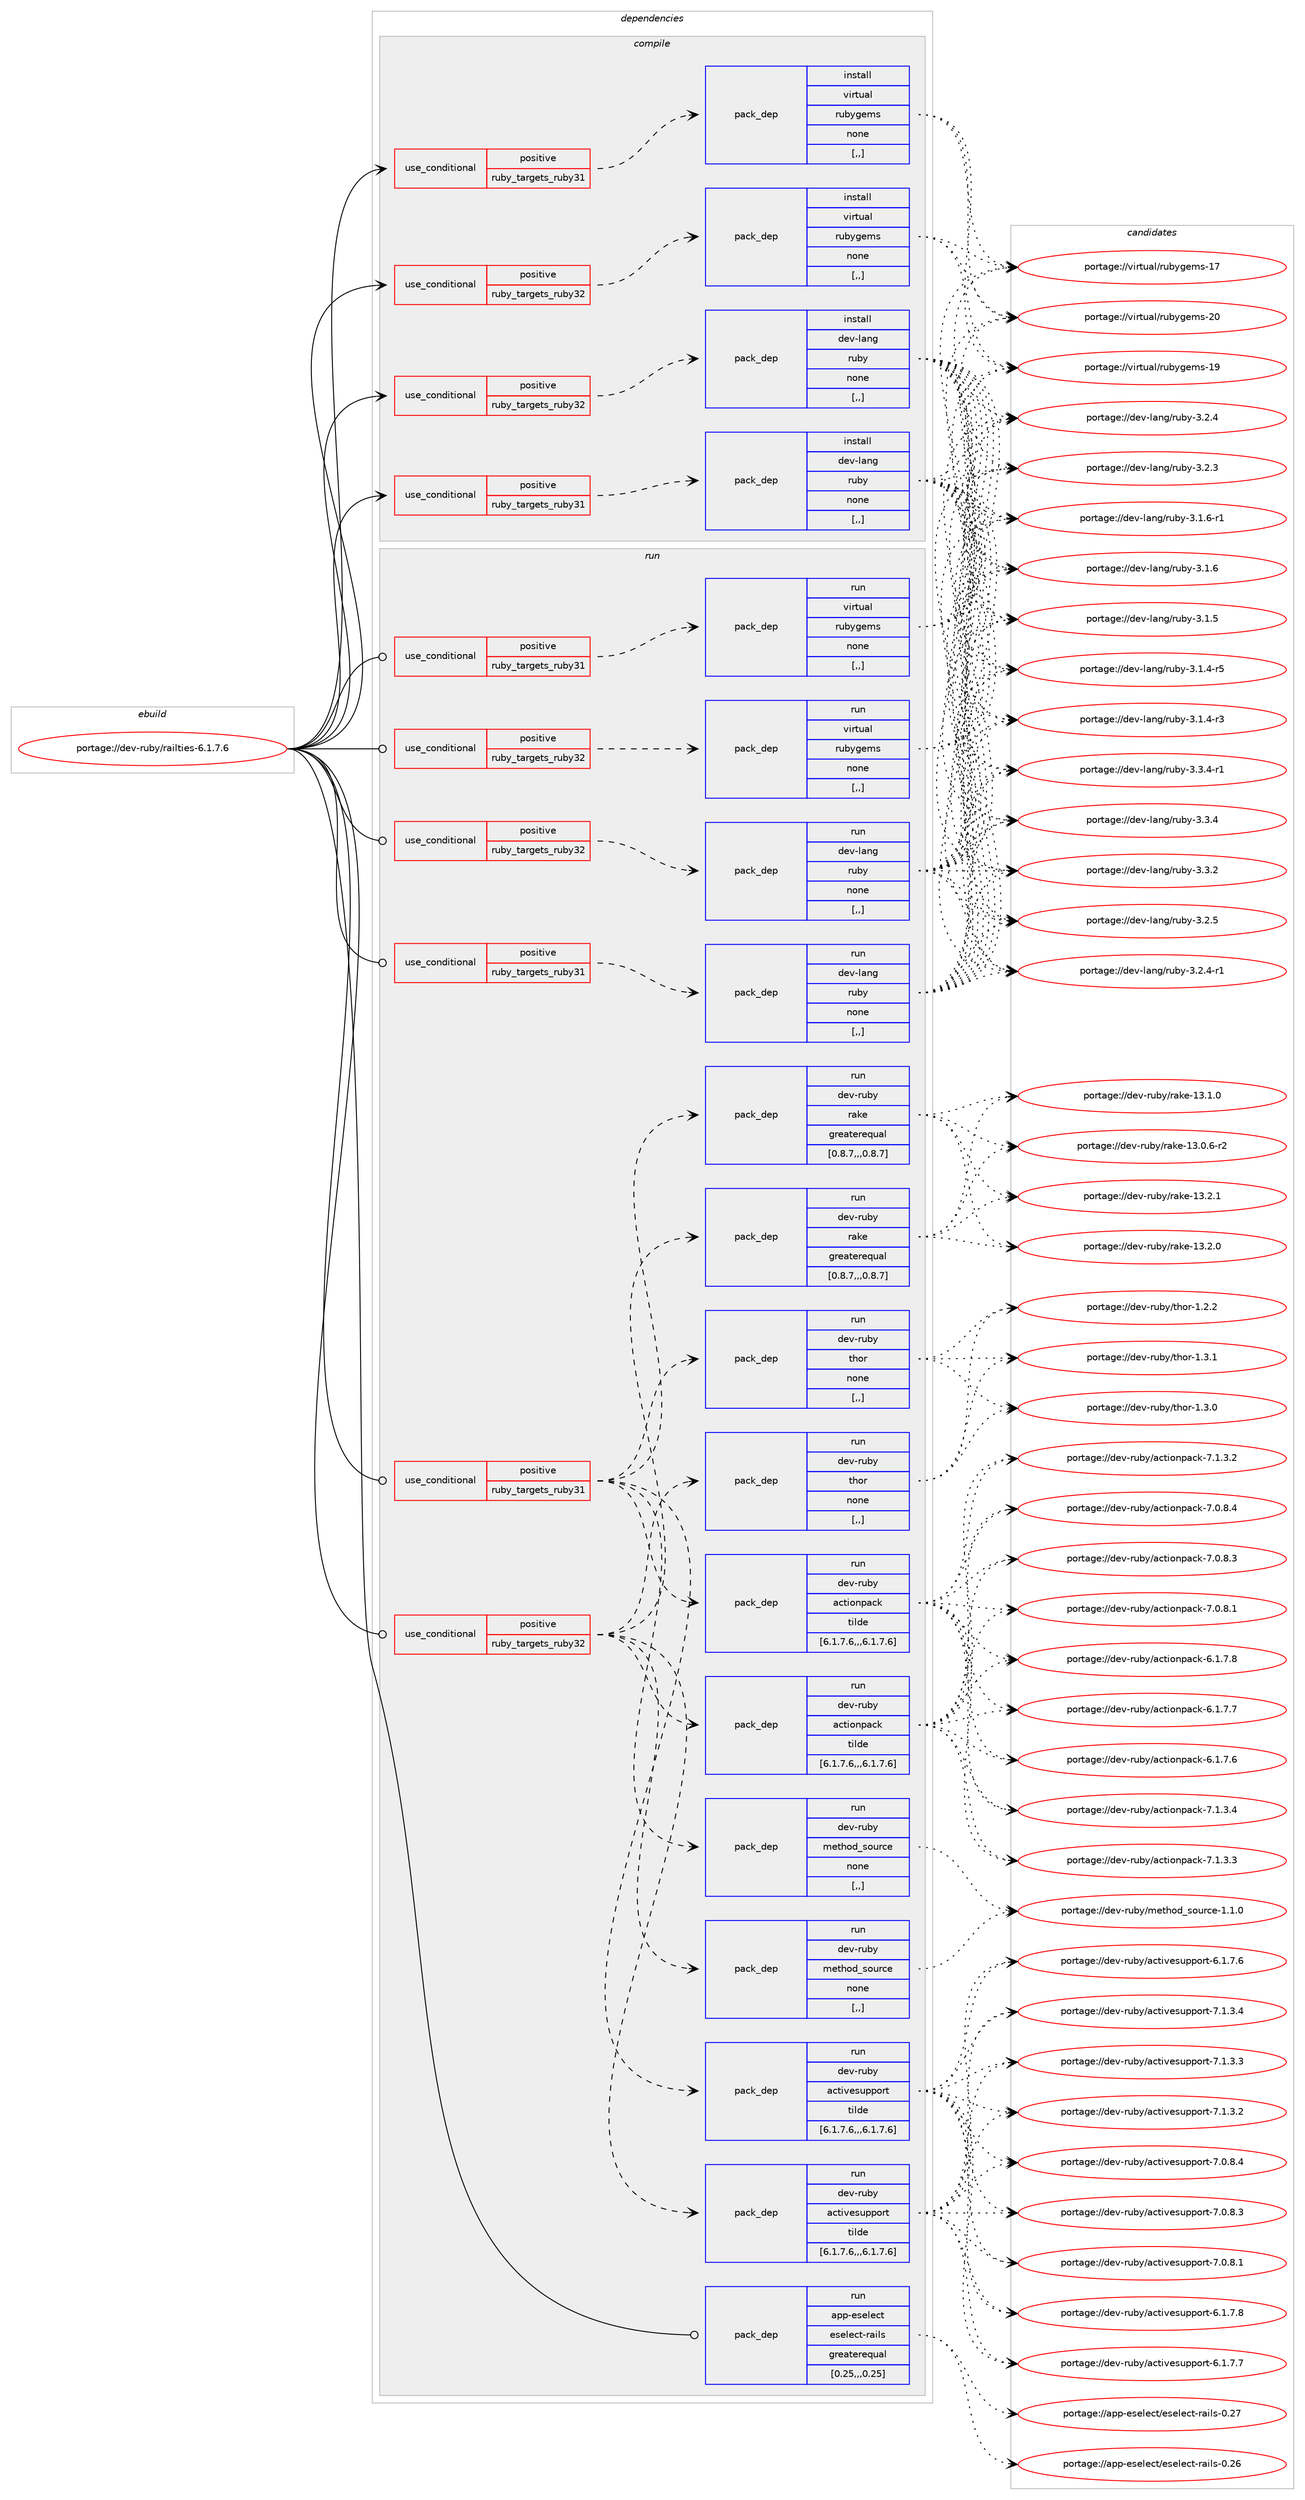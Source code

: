 digraph prolog {

# *************
# Graph options
# *************

newrank=true;
concentrate=true;
compound=true;
graph [rankdir=LR,fontname=Helvetica,fontsize=10,ranksep=1.5];#, ranksep=2.5, nodesep=0.2];
edge  [arrowhead=vee];
node  [fontname=Helvetica,fontsize=10];

# **********
# The ebuild
# **********

subgraph cluster_leftcol {
color=gray;
label=<<i>ebuild</i>>;
id [label="portage://dev-ruby/railties-6.1.7.6", color=red, width=4, href="../dev-ruby/railties-6.1.7.6.svg"];
}

# ****************
# The dependencies
# ****************

subgraph cluster_midcol {
color=gray;
label=<<i>dependencies</i>>;
subgraph cluster_compile {
fillcolor="#eeeeee";
style=filled;
label=<<i>compile</i>>;
subgraph cond53594 {
dependency196738 [label=<<TABLE BORDER="0" CELLBORDER="1" CELLSPACING="0" CELLPADDING="4"><TR><TD ROWSPAN="3" CELLPADDING="10">use_conditional</TD></TR><TR><TD>positive</TD></TR><TR><TD>ruby_targets_ruby31</TD></TR></TABLE>>, shape=none, color=red];
subgraph pack141792 {
dependency196739 [label=<<TABLE BORDER="0" CELLBORDER="1" CELLSPACING="0" CELLPADDING="4" WIDTH="220"><TR><TD ROWSPAN="6" CELLPADDING="30">pack_dep</TD></TR><TR><TD WIDTH="110">install</TD></TR><TR><TD>dev-lang</TD></TR><TR><TD>ruby</TD></TR><TR><TD>none</TD></TR><TR><TD>[,,]</TD></TR></TABLE>>, shape=none, color=blue];
}
dependency196738:e -> dependency196739:w [weight=20,style="dashed",arrowhead="vee"];
}
id:e -> dependency196738:w [weight=20,style="solid",arrowhead="vee"];
subgraph cond53595 {
dependency196740 [label=<<TABLE BORDER="0" CELLBORDER="1" CELLSPACING="0" CELLPADDING="4"><TR><TD ROWSPAN="3" CELLPADDING="10">use_conditional</TD></TR><TR><TD>positive</TD></TR><TR><TD>ruby_targets_ruby31</TD></TR></TABLE>>, shape=none, color=red];
subgraph pack141793 {
dependency196741 [label=<<TABLE BORDER="0" CELLBORDER="1" CELLSPACING="0" CELLPADDING="4" WIDTH="220"><TR><TD ROWSPAN="6" CELLPADDING="30">pack_dep</TD></TR><TR><TD WIDTH="110">install</TD></TR><TR><TD>virtual</TD></TR><TR><TD>rubygems</TD></TR><TR><TD>none</TD></TR><TR><TD>[,,]</TD></TR></TABLE>>, shape=none, color=blue];
}
dependency196740:e -> dependency196741:w [weight=20,style="dashed",arrowhead="vee"];
}
id:e -> dependency196740:w [weight=20,style="solid",arrowhead="vee"];
subgraph cond53596 {
dependency196742 [label=<<TABLE BORDER="0" CELLBORDER="1" CELLSPACING="0" CELLPADDING="4"><TR><TD ROWSPAN="3" CELLPADDING="10">use_conditional</TD></TR><TR><TD>positive</TD></TR><TR><TD>ruby_targets_ruby32</TD></TR></TABLE>>, shape=none, color=red];
subgraph pack141794 {
dependency196743 [label=<<TABLE BORDER="0" CELLBORDER="1" CELLSPACING="0" CELLPADDING="4" WIDTH="220"><TR><TD ROWSPAN="6" CELLPADDING="30">pack_dep</TD></TR><TR><TD WIDTH="110">install</TD></TR><TR><TD>dev-lang</TD></TR><TR><TD>ruby</TD></TR><TR><TD>none</TD></TR><TR><TD>[,,]</TD></TR></TABLE>>, shape=none, color=blue];
}
dependency196742:e -> dependency196743:w [weight=20,style="dashed",arrowhead="vee"];
}
id:e -> dependency196742:w [weight=20,style="solid",arrowhead="vee"];
subgraph cond53597 {
dependency196744 [label=<<TABLE BORDER="0" CELLBORDER="1" CELLSPACING="0" CELLPADDING="4"><TR><TD ROWSPAN="3" CELLPADDING="10">use_conditional</TD></TR><TR><TD>positive</TD></TR><TR><TD>ruby_targets_ruby32</TD></TR></TABLE>>, shape=none, color=red];
subgraph pack141795 {
dependency196745 [label=<<TABLE BORDER="0" CELLBORDER="1" CELLSPACING="0" CELLPADDING="4" WIDTH="220"><TR><TD ROWSPAN="6" CELLPADDING="30">pack_dep</TD></TR><TR><TD WIDTH="110">install</TD></TR><TR><TD>virtual</TD></TR><TR><TD>rubygems</TD></TR><TR><TD>none</TD></TR><TR><TD>[,,]</TD></TR></TABLE>>, shape=none, color=blue];
}
dependency196744:e -> dependency196745:w [weight=20,style="dashed",arrowhead="vee"];
}
id:e -> dependency196744:w [weight=20,style="solid",arrowhead="vee"];
}
subgraph cluster_compileandrun {
fillcolor="#eeeeee";
style=filled;
label=<<i>compile and run</i>>;
}
subgraph cluster_run {
fillcolor="#eeeeee";
style=filled;
label=<<i>run</i>>;
subgraph cond53598 {
dependency196746 [label=<<TABLE BORDER="0" CELLBORDER="1" CELLSPACING="0" CELLPADDING="4"><TR><TD ROWSPAN="3" CELLPADDING="10">use_conditional</TD></TR><TR><TD>positive</TD></TR><TR><TD>ruby_targets_ruby31</TD></TR></TABLE>>, shape=none, color=red];
subgraph pack141796 {
dependency196747 [label=<<TABLE BORDER="0" CELLBORDER="1" CELLSPACING="0" CELLPADDING="4" WIDTH="220"><TR><TD ROWSPAN="6" CELLPADDING="30">pack_dep</TD></TR><TR><TD WIDTH="110">run</TD></TR><TR><TD>dev-lang</TD></TR><TR><TD>ruby</TD></TR><TR><TD>none</TD></TR><TR><TD>[,,]</TD></TR></TABLE>>, shape=none, color=blue];
}
dependency196746:e -> dependency196747:w [weight=20,style="dashed",arrowhead="vee"];
}
id:e -> dependency196746:w [weight=20,style="solid",arrowhead="odot"];
subgraph cond53599 {
dependency196748 [label=<<TABLE BORDER="0" CELLBORDER="1" CELLSPACING="0" CELLPADDING="4"><TR><TD ROWSPAN="3" CELLPADDING="10">use_conditional</TD></TR><TR><TD>positive</TD></TR><TR><TD>ruby_targets_ruby31</TD></TR></TABLE>>, shape=none, color=red];
subgraph pack141797 {
dependency196749 [label=<<TABLE BORDER="0" CELLBORDER="1" CELLSPACING="0" CELLPADDING="4" WIDTH="220"><TR><TD ROWSPAN="6" CELLPADDING="30">pack_dep</TD></TR><TR><TD WIDTH="110">run</TD></TR><TR><TD>dev-ruby</TD></TR><TR><TD>activesupport</TD></TR><TR><TD>tilde</TD></TR><TR><TD>[6.1.7.6,,,6.1.7.6]</TD></TR></TABLE>>, shape=none, color=blue];
}
dependency196748:e -> dependency196749:w [weight=20,style="dashed",arrowhead="vee"];
subgraph pack141798 {
dependency196750 [label=<<TABLE BORDER="0" CELLBORDER="1" CELLSPACING="0" CELLPADDING="4" WIDTH="220"><TR><TD ROWSPAN="6" CELLPADDING="30">pack_dep</TD></TR><TR><TD WIDTH="110">run</TD></TR><TR><TD>dev-ruby</TD></TR><TR><TD>actionpack</TD></TR><TR><TD>tilde</TD></TR><TR><TD>[6.1.7.6,,,6.1.7.6]</TD></TR></TABLE>>, shape=none, color=blue];
}
dependency196748:e -> dependency196750:w [weight=20,style="dashed",arrowhead="vee"];
subgraph pack141799 {
dependency196751 [label=<<TABLE BORDER="0" CELLBORDER="1" CELLSPACING="0" CELLPADDING="4" WIDTH="220"><TR><TD ROWSPAN="6" CELLPADDING="30">pack_dep</TD></TR><TR><TD WIDTH="110">run</TD></TR><TR><TD>dev-ruby</TD></TR><TR><TD>thor</TD></TR><TR><TD>none</TD></TR><TR><TD>[,,]</TD></TR></TABLE>>, shape=none, color=blue];
}
dependency196748:e -> dependency196751:w [weight=20,style="dashed",arrowhead="vee"];
subgraph pack141800 {
dependency196752 [label=<<TABLE BORDER="0" CELLBORDER="1" CELLSPACING="0" CELLPADDING="4" WIDTH="220"><TR><TD ROWSPAN="6" CELLPADDING="30">pack_dep</TD></TR><TR><TD WIDTH="110">run</TD></TR><TR><TD>dev-ruby</TD></TR><TR><TD>rake</TD></TR><TR><TD>greaterequal</TD></TR><TR><TD>[0.8.7,,,0.8.7]</TD></TR></TABLE>>, shape=none, color=blue];
}
dependency196748:e -> dependency196752:w [weight=20,style="dashed",arrowhead="vee"];
subgraph pack141801 {
dependency196753 [label=<<TABLE BORDER="0" CELLBORDER="1" CELLSPACING="0" CELLPADDING="4" WIDTH="220"><TR><TD ROWSPAN="6" CELLPADDING="30">pack_dep</TD></TR><TR><TD WIDTH="110">run</TD></TR><TR><TD>dev-ruby</TD></TR><TR><TD>method_source</TD></TR><TR><TD>none</TD></TR><TR><TD>[,,]</TD></TR></TABLE>>, shape=none, color=blue];
}
dependency196748:e -> dependency196753:w [weight=20,style="dashed",arrowhead="vee"];
}
id:e -> dependency196748:w [weight=20,style="solid",arrowhead="odot"];
subgraph cond53600 {
dependency196754 [label=<<TABLE BORDER="0" CELLBORDER="1" CELLSPACING="0" CELLPADDING="4"><TR><TD ROWSPAN="3" CELLPADDING="10">use_conditional</TD></TR><TR><TD>positive</TD></TR><TR><TD>ruby_targets_ruby31</TD></TR></TABLE>>, shape=none, color=red];
subgraph pack141802 {
dependency196755 [label=<<TABLE BORDER="0" CELLBORDER="1" CELLSPACING="0" CELLPADDING="4" WIDTH="220"><TR><TD ROWSPAN="6" CELLPADDING="30">pack_dep</TD></TR><TR><TD WIDTH="110">run</TD></TR><TR><TD>virtual</TD></TR><TR><TD>rubygems</TD></TR><TR><TD>none</TD></TR><TR><TD>[,,]</TD></TR></TABLE>>, shape=none, color=blue];
}
dependency196754:e -> dependency196755:w [weight=20,style="dashed",arrowhead="vee"];
}
id:e -> dependency196754:w [weight=20,style="solid",arrowhead="odot"];
subgraph cond53601 {
dependency196756 [label=<<TABLE BORDER="0" CELLBORDER="1" CELLSPACING="0" CELLPADDING="4"><TR><TD ROWSPAN="3" CELLPADDING="10">use_conditional</TD></TR><TR><TD>positive</TD></TR><TR><TD>ruby_targets_ruby32</TD></TR></TABLE>>, shape=none, color=red];
subgraph pack141803 {
dependency196757 [label=<<TABLE BORDER="0" CELLBORDER="1" CELLSPACING="0" CELLPADDING="4" WIDTH="220"><TR><TD ROWSPAN="6" CELLPADDING="30">pack_dep</TD></TR><TR><TD WIDTH="110">run</TD></TR><TR><TD>dev-lang</TD></TR><TR><TD>ruby</TD></TR><TR><TD>none</TD></TR><TR><TD>[,,]</TD></TR></TABLE>>, shape=none, color=blue];
}
dependency196756:e -> dependency196757:w [weight=20,style="dashed",arrowhead="vee"];
}
id:e -> dependency196756:w [weight=20,style="solid",arrowhead="odot"];
subgraph cond53602 {
dependency196758 [label=<<TABLE BORDER="0" CELLBORDER="1" CELLSPACING="0" CELLPADDING="4"><TR><TD ROWSPAN="3" CELLPADDING="10">use_conditional</TD></TR><TR><TD>positive</TD></TR><TR><TD>ruby_targets_ruby32</TD></TR></TABLE>>, shape=none, color=red];
subgraph pack141804 {
dependency196759 [label=<<TABLE BORDER="0" CELLBORDER="1" CELLSPACING="0" CELLPADDING="4" WIDTH="220"><TR><TD ROWSPAN="6" CELLPADDING="30">pack_dep</TD></TR><TR><TD WIDTH="110">run</TD></TR><TR><TD>dev-ruby</TD></TR><TR><TD>activesupport</TD></TR><TR><TD>tilde</TD></TR><TR><TD>[6.1.7.6,,,6.1.7.6]</TD></TR></TABLE>>, shape=none, color=blue];
}
dependency196758:e -> dependency196759:w [weight=20,style="dashed",arrowhead="vee"];
subgraph pack141805 {
dependency196760 [label=<<TABLE BORDER="0" CELLBORDER="1" CELLSPACING="0" CELLPADDING="4" WIDTH="220"><TR><TD ROWSPAN="6" CELLPADDING="30">pack_dep</TD></TR><TR><TD WIDTH="110">run</TD></TR><TR><TD>dev-ruby</TD></TR><TR><TD>actionpack</TD></TR><TR><TD>tilde</TD></TR><TR><TD>[6.1.7.6,,,6.1.7.6]</TD></TR></TABLE>>, shape=none, color=blue];
}
dependency196758:e -> dependency196760:w [weight=20,style="dashed",arrowhead="vee"];
subgraph pack141806 {
dependency196761 [label=<<TABLE BORDER="0" CELLBORDER="1" CELLSPACING="0" CELLPADDING="4" WIDTH="220"><TR><TD ROWSPAN="6" CELLPADDING="30">pack_dep</TD></TR><TR><TD WIDTH="110">run</TD></TR><TR><TD>dev-ruby</TD></TR><TR><TD>thor</TD></TR><TR><TD>none</TD></TR><TR><TD>[,,]</TD></TR></TABLE>>, shape=none, color=blue];
}
dependency196758:e -> dependency196761:w [weight=20,style="dashed",arrowhead="vee"];
subgraph pack141807 {
dependency196762 [label=<<TABLE BORDER="0" CELLBORDER="1" CELLSPACING="0" CELLPADDING="4" WIDTH="220"><TR><TD ROWSPAN="6" CELLPADDING="30">pack_dep</TD></TR><TR><TD WIDTH="110">run</TD></TR><TR><TD>dev-ruby</TD></TR><TR><TD>rake</TD></TR><TR><TD>greaterequal</TD></TR><TR><TD>[0.8.7,,,0.8.7]</TD></TR></TABLE>>, shape=none, color=blue];
}
dependency196758:e -> dependency196762:w [weight=20,style="dashed",arrowhead="vee"];
subgraph pack141808 {
dependency196763 [label=<<TABLE BORDER="0" CELLBORDER="1" CELLSPACING="0" CELLPADDING="4" WIDTH="220"><TR><TD ROWSPAN="6" CELLPADDING="30">pack_dep</TD></TR><TR><TD WIDTH="110">run</TD></TR><TR><TD>dev-ruby</TD></TR><TR><TD>method_source</TD></TR><TR><TD>none</TD></TR><TR><TD>[,,]</TD></TR></TABLE>>, shape=none, color=blue];
}
dependency196758:e -> dependency196763:w [weight=20,style="dashed",arrowhead="vee"];
}
id:e -> dependency196758:w [weight=20,style="solid",arrowhead="odot"];
subgraph cond53603 {
dependency196764 [label=<<TABLE BORDER="0" CELLBORDER="1" CELLSPACING="0" CELLPADDING="4"><TR><TD ROWSPAN="3" CELLPADDING="10">use_conditional</TD></TR><TR><TD>positive</TD></TR><TR><TD>ruby_targets_ruby32</TD></TR></TABLE>>, shape=none, color=red];
subgraph pack141809 {
dependency196765 [label=<<TABLE BORDER="0" CELLBORDER="1" CELLSPACING="0" CELLPADDING="4" WIDTH="220"><TR><TD ROWSPAN="6" CELLPADDING="30">pack_dep</TD></TR><TR><TD WIDTH="110">run</TD></TR><TR><TD>virtual</TD></TR><TR><TD>rubygems</TD></TR><TR><TD>none</TD></TR><TR><TD>[,,]</TD></TR></TABLE>>, shape=none, color=blue];
}
dependency196764:e -> dependency196765:w [weight=20,style="dashed",arrowhead="vee"];
}
id:e -> dependency196764:w [weight=20,style="solid",arrowhead="odot"];
subgraph pack141810 {
dependency196766 [label=<<TABLE BORDER="0" CELLBORDER="1" CELLSPACING="0" CELLPADDING="4" WIDTH="220"><TR><TD ROWSPAN="6" CELLPADDING="30">pack_dep</TD></TR><TR><TD WIDTH="110">run</TD></TR><TR><TD>app-eselect</TD></TR><TR><TD>eselect-rails</TD></TR><TR><TD>greaterequal</TD></TR><TR><TD>[0.25,,,0.25]</TD></TR></TABLE>>, shape=none, color=blue];
}
id:e -> dependency196766:w [weight=20,style="solid",arrowhead="odot"];
}
}

# **************
# The candidates
# **************

subgraph cluster_choices {
rank=same;
color=gray;
label=<<i>candidates</i>>;

subgraph choice141792 {
color=black;
nodesep=1;
choice100101118451089711010347114117981214551465146524511449 [label="portage://dev-lang/ruby-3.3.4-r1", color=red, width=4,href="../dev-lang/ruby-3.3.4-r1.svg"];
choice10010111845108971101034711411798121455146514652 [label="portage://dev-lang/ruby-3.3.4", color=red, width=4,href="../dev-lang/ruby-3.3.4.svg"];
choice10010111845108971101034711411798121455146514650 [label="portage://dev-lang/ruby-3.3.2", color=red, width=4,href="../dev-lang/ruby-3.3.2.svg"];
choice10010111845108971101034711411798121455146504653 [label="portage://dev-lang/ruby-3.2.5", color=red, width=4,href="../dev-lang/ruby-3.2.5.svg"];
choice100101118451089711010347114117981214551465046524511449 [label="portage://dev-lang/ruby-3.2.4-r1", color=red, width=4,href="../dev-lang/ruby-3.2.4-r1.svg"];
choice10010111845108971101034711411798121455146504652 [label="portage://dev-lang/ruby-3.2.4", color=red, width=4,href="../dev-lang/ruby-3.2.4.svg"];
choice10010111845108971101034711411798121455146504651 [label="portage://dev-lang/ruby-3.2.3", color=red, width=4,href="../dev-lang/ruby-3.2.3.svg"];
choice100101118451089711010347114117981214551464946544511449 [label="portage://dev-lang/ruby-3.1.6-r1", color=red, width=4,href="../dev-lang/ruby-3.1.6-r1.svg"];
choice10010111845108971101034711411798121455146494654 [label="portage://dev-lang/ruby-3.1.6", color=red, width=4,href="../dev-lang/ruby-3.1.6.svg"];
choice10010111845108971101034711411798121455146494653 [label="portage://dev-lang/ruby-3.1.5", color=red, width=4,href="../dev-lang/ruby-3.1.5.svg"];
choice100101118451089711010347114117981214551464946524511453 [label="portage://dev-lang/ruby-3.1.4-r5", color=red, width=4,href="../dev-lang/ruby-3.1.4-r5.svg"];
choice100101118451089711010347114117981214551464946524511451 [label="portage://dev-lang/ruby-3.1.4-r3", color=red, width=4,href="../dev-lang/ruby-3.1.4-r3.svg"];
dependency196739:e -> choice100101118451089711010347114117981214551465146524511449:w [style=dotted,weight="100"];
dependency196739:e -> choice10010111845108971101034711411798121455146514652:w [style=dotted,weight="100"];
dependency196739:e -> choice10010111845108971101034711411798121455146514650:w [style=dotted,weight="100"];
dependency196739:e -> choice10010111845108971101034711411798121455146504653:w [style=dotted,weight="100"];
dependency196739:e -> choice100101118451089711010347114117981214551465046524511449:w [style=dotted,weight="100"];
dependency196739:e -> choice10010111845108971101034711411798121455146504652:w [style=dotted,weight="100"];
dependency196739:e -> choice10010111845108971101034711411798121455146504651:w [style=dotted,weight="100"];
dependency196739:e -> choice100101118451089711010347114117981214551464946544511449:w [style=dotted,weight="100"];
dependency196739:e -> choice10010111845108971101034711411798121455146494654:w [style=dotted,weight="100"];
dependency196739:e -> choice10010111845108971101034711411798121455146494653:w [style=dotted,weight="100"];
dependency196739:e -> choice100101118451089711010347114117981214551464946524511453:w [style=dotted,weight="100"];
dependency196739:e -> choice100101118451089711010347114117981214551464946524511451:w [style=dotted,weight="100"];
}
subgraph choice141793 {
color=black;
nodesep=1;
choice118105114116117971084711411798121103101109115455048 [label="portage://virtual/rubygems-20", color=red, width=4,href="../virtual/rubygems-20.svg"];
choice118105114116117971084711411798121103101109115454957 [label="portage://virtual/rubygems-19", color=red, width=4,href="../virtual/rubygems-19.svg"];
choice118105114116117971084711411798121103101109115454955 [label="portage://virtual/rubygems-17", color=red, width=4,href="../virtual/rubygems-17.svg"];
dependency196741:e -> choice118105114116117971084711411798121103101109115455048:w [style=dotted,weight="100"];
dependency196741:e -> choice118105114116117971084711411798121103101109115454957:w [style=dotted,weight="100"];
dependency196741:e -> choice118105114116117971084711411798121103101109115454955:w [style=dotted,weight="100"];
}
subgraph choice141794 {
color=black;
nodesep=1;
choice100101118451089711010347114117981214551465146524511449 [label="portage://dev-lang/ruby-3.3.4-r1", color=red, width=4,href="../dev-lang/ruby-3.3.4-r1.svg"];
choice10010111845108971101034711411798121455146514652 [label="portage://dev-lang/ruby-3.3.4", color=red, width=4,href="../dev-lang/ruby-3.3.4.svg"];
choice10010111845108971101034711411798121455146514650 [label="portage://dev-lang/ruby-3.3.2", color=red, width=4,href="../dev-lang/ruby-3.3.2.svg"];
choice10010111845108971101034711411798121455146504653 [label="portage://dev-lang/ruby-3.2.5", color=red, width=4,href="../dev-lang/ruby-3.2.5.svg"];
choice100101118451089711010347114117981214551465046524511449 [label="portage://dev-lang/ruby-3.2.4-r1", color=red, width=4,href="../dev-lang/ruby-3.2.4-r1.svg"];
choice10010111845108971101034711411798121455146504652 [label="portage://dev-lang/ruby-3.2.4", color=red, width=4,href="../dev-lang/ruby-3.2.4.svg"];
choice10010111845108971101034711411798121455146504651 [label="portage://dev-lang/ruby-3.2.3", color=red, width=4,href="../dev-lang/ruby-3.2.3.svg"];
choice100101118451089711010347114117981214551464946544511449 [label="portage://dev-lang/ruby-3.1.6-r1", color=red, width=4,href="../dev-lang/ruby-3.1.6-r1.svg"];
choice10010111845108971101034711411798121455146494654 [label="portage://dev-lang/ruby-3.1.6", color=red, width=4,href="../dev-lang/ruby-3.1.6.svg"];
choice10010111845108971101034711411798121455146494653 [label="portage://dev-lang/ruby-3.1.5", color=red, width=4,href="../dev-lang/ruby-3.1.5.svg"];
choice100101118451089711010347114117981214551464946524511453 [label="portage://dev-lang/ruby-3.1.4-r5", color=red, width=4,href="../dev-lang/ruby-3.1.4-r5.svg"];
choice100101118451089711010347114117981214551464946524511451 [label="portage://dev-lang/ruby-3.1.4-r3", color=red, width=4,href="../dev-lang/ruby-3.1.4-r3.svg"];
dependency196743:e -> choice100101118451089711010347114117981214551465146524511449:w [style=dotted,weight="100"];
dependency196743:e -> choice10010111845108971101034711411798121455146514652:w [style=dotted,weight="100"];
dependency196743:e -> choice10010111845108971101034711411798121455146514650:w [style=dotted,weight="100"];
dependency196743:e -> choice10010111845108971101034711411798121455146504653:w [style=dotted,weight="100"];
dependency196743:e -> choice100101118451089711010347114117981214551465046524511449:w [style=dotted,weight="100"];
dependency196743:e -> choice10010111845108971101034711411798121455146504652:w [style=dotted,weight="100"];
dependency196743:e -> choice10010111845108971101034711411798121455146504651:w [style=dotted,weight="100"];
dependency196743:e -> choice100101118451089711010347114117981214551464946544511449:w [style=dotted,weight="100"];
dependency196743:e -> choice10010111845108971101034711411798121455146494654:w [style=dotted,weight="100"];
dependency196743:e -> choice10010111845108971101034711411798121455146494653:w [style=dotted,weight="100"];
dependency196743:e -> choice100101118451089711010347114117981214551464946524511453:w [style=dotted,weight="100"];
dependency196743:e -> choice100101118451089711010347114117981214551464946524511451:w [style=dotted,weight="100"];
}
subgraph choice141795 {
color=black;
nodesep=1;
choice118105114116117971084711411798121103101109115455048 [label="portage://virtual/rubygems-20", color=red, width=4,href="../virtual/rubygems-20.svg"];
choice118105114116117971084711411798121103101109115454957 [label="portage://virtual/rubygems-19", color=red, width=4,href="../virtual/rubygems-19.svg"];
choice118105114116117971084711411798121103101109115454955 [label="portage://virtual/rubygems-17", color=red, width=4,href="../virtual/rubygems-17.svg"];
dependency196745:e -> choice118105114116117971084711411798121103101109115455048:w [style=dotted,weight="100"];
dependency196745:e -> choice118105114116117971084711411798121103101109115454957:w [style=dotted,weight="100"];
dependency196745:e -> choice118105114116117971084711411798121103101109115454955:w [style=dotted,weight="100"];
}
subgraph choice141796 {
color=black;
nodesep=1;
choice100101118451089711010347114117981214551465146524511449 [label="portage://dev-lang/ruby-3.3.4-r1", color=red, width=4,href="../dev-lang/ruby-3.3.4-r1.svg"];
choice10010111845108971101034711411798121455146514652 [label="portage://dev-lang/ruby-3.3.4", color=red, width=4,href="../dev-lang/ruby-3.3.4.svg"];
choice10010111845108971101034711411798121455146514650 [label="portage://dev-lang/ruby-3.3.2", color=red, width=4,href="../dev-lang/ruby-3.3.2.svg"];
choice10010111845108971101034711411798121455146504653 [label="portage://dev-lang/ruby-3.2.5", color=red, width=4,href="../dev-lang/ruby-3.2.5.svg"];
choice100101118451089711010347114117981214551465046524511449 [label="portage://dev-lang/ruby-3.2.4-r1", color=red, width=4,href="../dev-lang/ruby-3.2.4-r1.svg"];
choice10010111845108971101034711411798121455146504652 [label="portage://dev-lang/ruby-3.2.4", color=red, width=4,href="../dev-lang/ruby-3.2.4.svg"];
choice10010111845108971101034711411798121455146504651 [label="portage://dev-lang/ruby-3.2.3", color=red, width=4,href="../dev-lang/ruby-3.2.3.svg"];
choice100101118451089711010347114117981214551464946544511449 [label="portage://dev-lang/ruby-3.1.6-r1", color=red, width=4,href="../dev-lang/ruby-3.1.6-r1.svg"];
choice10010111845108971101034711411798121455146494654 [label="portage://dev-lang/ruby-3.1.6", color=red, width=4,href="../dev-lang/ruby-3.1.6.svg"];
choice10010111845108971101034711411798121455146494653 [label="portage://dev-lang/ruby-3.1.5", color=red, width=4,href="../dev-lang/ruby-3.1.5.svg"];
choice100101118451089711010347114117981214551464946524511453 [label="portage://dev-lang/ruby-3.1.4-r5", color=red, width=4,href="../dev-lang/ruby-3.1.4-r5.svg"];
choice100101118451089711010347114117981214551464946524511451 [label="portage://dev-lang/ruby-3.1.4-r3", color=red, width=4,href="../dev-lang/ruby-3.1.4-r3.svg"];
dependency196747:e -> choice100101118451089711010347114117981214551465146524511449:w [style=dotted,weight="100"];
dependency196747:e -> choice10010111845108971101034711411798121455146514652:w [style=dotted,weight="100"];
dependency196747:e -> choice10010111845108971101034711411798121455146514650:w [style=dotted,weight="100"];
dependency196747:e -> choice10010111845108971101034711411798121455146504653:w [style=dotted,weight="100"];
dependency196747:e -> choice100101118451089711010347114117981214551465046524511449:w [style=dotted,weight="100"];
dependency196747:e -> choice10010111845108971101034711411798121455146504652:w [style=dotted,weight="100"];
dependency196747:e -> choice10010111845108971101034711411798121455146504651:w [style=dotted,weight="100"];
dependency196747:e -> choice100101118451089711010347114117981214551464946544511449:w [style=dotted,weight="100"];
dependency196747:e -> choice10010111845108971101034711411798121455146494654:w [style=dotted,weight="100"];
dependency196747:e -> choice10010111845108971101034711411798121455146494653:w [style=dotted,weight="100"];
dependency196747:e -> choice100101118451089711010347114117981214551464946524511453:w [style=dotted,weight="100"];
dependency196747:e -> choice100101118451089711010347114117981214551464946524511451:w [style=dotted,weight="100"];
}
subgraph choice141797 {
color=black;
nodesep=1;
choice10010111845114117981214797991161051181011151171121121111141164555464946514652 [label="portage://dev-ruby/activesupport-7.1.3.4", color=red, width=4,href="../dev-ruby/activesupport-7.1.3.4.svg"];
choice10010111845114117981214797991161051181011151171121121111141164555464946514651 [label="portage://dev-ruby/activesupport-7.1.3.3", color=red, width=4,href="../dev-ruby/activesupport-7.1.3.3.svg"];
choice10010111845114117981214797991161051181011151171121121111141164555464946514650 [label="portage://dev-ruby/activesupport-7.1.3.2", color=red, width=4,href="../dev-ruby/activesupport-7.1.3.2.svg"];
choice10010111845114117981214797991161051181011151171121121111141164555464846564652 [label="portage://dev-ruby/activesupport-7.0.8.4", color=red, width=4,href="../dev-ruby/activesupport-7.0.8.4.svg"];
choice10010111845114117981214797991161051181011151171121121111141164555464846564651 [label="portage://dev-ruby/activesupport-7.0.8.3", color=red, width=4,href="../dev-ruby/activesupport-7.0.8.3.svg"];
choice10010111845114117981214797991161051181011151171121121111141164555464846564649 [label="portage://dev-ruby/activesupport-7.0.8.1", color=red, width=4,href="../dev-ruby/activesupport-7.0.8.1.svg"];
choice10010111845114117981214797991161051181011151171121121111141164554464946554656 [label="portage://dev-ruby/activesupport-6.1.7.8", color=red, width=4,href="../dev-ruby/activesupport-6.1.7.8.svg"];
choice10010111845114117981214797991161051181011151171121121111141164554464946554655 [label="portage://dev-ruby/activesupport-6.1.7.7", color=red, width=4,href="../dev-ruby/activesupport-6.1.7.7.svg"];
choice10010111845114117981214797991161051181011151171121121111141164554464946554654 [label="portage://dev-ruby/activesupport-6.1.7.6", color=red, width=4,href="../dev-ruby/activesupport-6.1.7.6.svg"];
dependency196749:e -> choice10010111845114117981214797991161051181011151171121121111141164555464946514652:w [style=dotted,weight="100"];
dependency196749:e -> choice10010111845114117981214797991161051181011151171121121111141164555464946514651:w [style=dotted,weight="100"];
dependency196749:e -> choice10010111845114117981214797991161051181011151171121121111141164555464946514650:w [style=dotted,weight="100"];
dependency196749:e -> choice10010111845114117981214797991161051181011151171121121111141164555464846564652:w [style=dotted,weight="100"];
dependency196749:e -> choice10010111845114117981214797991161051181011151171121121111141164555464846564651:w [style=dotted,weight="100"];
dependency196749:e -> choice10010111845114117981214797991161051181011151171121121111141164555464846564649:w [style=dotted,weight="100"];
dependency196749:e -> choice10010111845114117981214797991161051181011151171121121111141164554464946554656:w [style=dotted,weight="100"];
dependency196749:e -> choice10010111845114117981214797991161051181011151171121121111141164554464946554655:w [style=dotted,weight="100"];
dependency196749:e -> choice10010111845114117981214797991161051181011151171121121111141164554464946554654:w [style=dotted,weight="100"];
}
subgraph choice141798 {
color=black;
nodesep=1;
choice100101118451141179812147979911610511111011297991074555464946514652 [label="portage://dev-ruby/actionpack-7.1.3.4", color=red, width=4,href="../dev-ruby/actionpack-7.1.3.4.svg"];
choice100101118451141179812147979911610511111011297991074555464946514651 [label="portage://dev-ruby/actionpack-7.1.3.3", color=red, width=4,href="../dev-ruby/actionpack-7.1.3.3.svg"];
choice100101118451141179812147979911610511111011297991074555464946514650 [label="portage://dev-ruby/actionpack-7.1.3.2", color=red, width=4,href="../dev-ruby/actionpack-7.1.3.2.svg"];
choice100101118451141179812147979911610511111011297991074555464846564652 [label="portage://dev-ruby/actionpack-7.0.8.4", color=red, width=4,href="../dev-ruby/actionpack-7.0.8.4.svg"];
choice100101118451141179812147979911610511111011297991074555464846564651 [label="portage://dev-ruby/actionpack-7.0.8.3", color=red, width=4,href="../dev-ruby/actionpack-7.0.8.3.svg"];
choice100101118451141179812147979911610511111011297991074555464846564649 [label="portage://dev-ruby/actionpack-7.0.8.1", color=red, width=4,href="../dev-ruby/actionpack-7.0.8.1.svg"];
choice100101118451141179812147979911610511111011297991074554464946554656 [label="portage://dev-ruby/actionpack-6.1.7.8", color=red, width=4,href="../dev-ruby/actionpack-6.1.7.8.svg"];
choice100101118451141179812147979911610511111011297991074554464946554655 [label="portage://dev-ruby/actionpack-6.1.7.7", color=red, width=4,href="../dev-ruby/actionpack-6.1.7.7.svg"];
choice100101118451141179812147979911610511111011297991074554464946554654 [label="portage://dev-ruby/actionpack-6.1.7.6", color=red, width=4,href="../dev-ruby/actionpack-6.1.7.6.svg"];
dependency196750:e -> choice100101118451141179812147979911610511111011297991074555464946514652:w [style=dotted,weight="100"];
dependency196750:e -> choice100101118451141179812147979911610511111011297991074555464946514651:w [style=dotted,weight="100"];
dependency196750:e -> choice100101118451141179812147979911610511111011297991074555464946514650:w [style=dotted,weight="100"];
dependency196750:e -> choice100101118451141179812147979911610511111011297991074555464846564652:w [style=dotted,weight="100"];
dependency196750:e -> choice100101118451141179812147979911610511111011297991074555464846564651:w [style=dotted,weight="100"];
dependency196750:e -> choice100101118451141179812147979911610511111011297991074555464846564649:w [style=dotted,weight="100"];
dependency196750:e -> choice100101118451141179812147979911610511111011297991074554464946554656:w [style=dotted,weight="100"];
dependency196750:e -> choice100101118451141179812147979911610511111011297991074554464946554655:w [style=dotted,weight="100"];
dependency196750:e -> choice100101118451141179812147979911610511111011297991074554464946554654:w [style=dotted,weight="100"];
}
subgraph choice141799 {
color=black;
nodesep=1;
choice100101118451141179812147116104111114454946514649 [label="portage://dev-ruby/thor-1.3.1", color=red, width=4,href="../dev-ruby/thor-1.3.1.svg"];
choice100101118451141179812147116104111114454946514648 [label="portage://dev-ruby/thor-1.3.0", color=red, width=4,href="../dev-ruby/thor-1.3.0.svg"];
choice100101118451141179812147116104111114454946504650 [label="portage://dev-ruby/thor-1.2.2", color=red, width=4,href="../dev-ruby/thor-1.2.2.svg"];
dependency196751:e -> choice100101118451141179812147116104111114454946514649:w [style=dotted,weight="100"];
dependency196751:e -> choice100101118451141179812147116104111114454946514648:w [style=dotted,weight="100"];
dependency196751:e -> choice100101118451141179812147116104111114454946504650:w [style=dotted,weight="100"];
}
subgraph choice141800 {
color=black;
nodesep=1;
choice1001011184511411798121471149710710145495146504649 [label="portage://dev-ruby/rake-13.2.1", color=red, width=4,href="../dev-ruby/rake-13.2.1.svg"];
choice1001011184511411798121471149710710145495146504648 [label="portage://dev-ruby/rake-13.2.0", color=red, width=4,href="../dev-ruby/rake-13.2.0.svg"];
choice1001011184511411798121471149710710145495146494648 [label="portage://dev-ruby/rake-13.1.0", color=red, width=4,href="../dev-ruby/rake-13.1.0.svg"];
choice10010111845114117981214711497107101454951464846544511450 [label="portage://dev-ruby/rake-13.0.6-r2", color=red, width=4,href="../dev-ruby/rake-13.0.6-r2.svg"];
dependency196752:e -> choice1001011184511411798121471149710710145495146504649:w [style=dotted,weight="100"];
dependency196752:e -> choice1001011184511411798121471149710710145495146504648:w [style=dotted,weight="100"];
dependency196752:e -> choice1001011184511411798121471149710710145495146494648:w [style=dotted,weight="100"];
dependency196752:e -> choice10010111845114117981214711497107101454951464846544511450:w [style=dotted,weight="100"];
}
subgraph choice141801 {
color=black;
nodesep=1;
choice1001011184511411798121471091011161041111009511511111711499101454946494648 [label="portage://dev-ruby/method_source-1.1.0", color=red, width=4,href="../dev-ruby/method_source-1.1.0.svg"];
dependency196753:e -> choice1001011184511411798121471091011161041111009511511111711499101454946494648:w [style=dotted,weight="100"];
}
subgraph choice141802 {
color=black;
nodesep=1;
choice118105114116117971084711411798121103101109115455048 [label="portage://virtual/rubygems-20", color=red, width=4,href="../virtual/rubygems-20.svg"];
choice118105114116117971084711411798121103101109115454957 [label="portage://virtual/rubygems-19", color=red, width=4,href="../virtual/rubygems-19.svg"];
choice118105114116117971084711411798121103101109115454955 [label="portage://virtual/rubygems-17", color=red, width=4,href="../virtual/rubygems-17.svg"];
dependency196755:e -> choice118105114116117971084711411798121103101109115455048:w [style=dotted,weight="100"];
dependency196755:e -> choice118105114116117971084711411798121103101109115454957:w [style=dotted,weight="100"];
dependency196755:e -> choice118105114116117971084711411798121103101109115454955:w [style=dotted,weight="100"];
}
subgraph choice141803 {
color=black;
nodesep=1;
choice100101118451089711010347114117981214551465146524511449 [label="portage://dev-lang/ruby-3.3.4-r1", color=red, width=4,href="../dev-lang/ruby-3.3.4-r1.svg"];
choice10010111845108971101034711411798121455146514652 [label="portage://dev-lang/ruby-3.3.4", color=red, width=4,href="../dev-lang/ruby-3.3.4.svg"];
choice10010111845108971101034711411798121455146514650 [label="portage://dev-lang/ruby-3.3.2", color=red, width=4,href="../dev-lang/ruby-3.3.2.svg"];
choice10010111845108971101034711411798121455146504653 [label="portage://dev-lang/ruby-3.2.5", color=red, width=4,href="../dev-lang/ruby-3.2.5.svg"];
choice100101118451089711010347114117981214551465046524511449 [label="portage://dev-lang/ruby-3.2.4-r1", color=red, width=4,href="../dev-lang/ruby-3.2.4-r1.svg"];
choice10010111845108971101034711411798121455146504652 [label="portage://dev-lang/ruby-3.2.4", color=red, width=4,href="../dev-lang/ruby-3.2.4.svg"];
choice10010111845108971101034711411798121455146504651 [label="portage://dev-lang/ruby-3.2.3", color=red, width=4,href="../dev-lang/ruby-3.2.3.svg"];
choice100101118451089711010347114117981214551464946544511449 [label="portage://dev-lang/ruby-3.1.6-r1", color=red, width=4,href="../dev-lang/ruby-3.1.6-r1.svg"];
choice10010111845108971101034711411798121455146494654 [label="portage://dev-lang/ruby-3.1.6", color=red, width=4,href="../dev-lang/ruby-3.1.6.svg"];
choice10010111845108971101034711411798121455146494653 [label="portage://dev-lang/ruby-3.1.5", color=red, width=4,href="../dev-lang/ruby-3.1.5.svg"];
choice100101118451089711010347114117981214551464946524511453 [label="portage://dev-lang/ruby-3.1.4-r5", color=red, width=4,href="../dev-lang/ruby-3.1.4-r5.svg"];
choice100101118451089711010347114117981214551464946524511451 [label="portage://dev-lang/ruby-3.1.4-r3", color=red, width=4,href="../dev-lang/ruby-3.1.4-r3.svg"];
dependency196757:e -> choice100101118451089711010347114117981214551465146524511449:w [style=dotted,weight="100"];
dependency196757:e -> choice10010111845108971101034711411798121455146514652:w [style=dotted,weight="100"];
dependency196757:e -> choice10010111845108971101034711411798121455146514650:w [style=dotted,weight="100"];
dependency196757:e -> choice10010111845108971101034711411798121455146504653:w [style=dotted,weight="100"];
dependency196757:e -> choice100101118451089711010347114117981214551465046524511449:w [style=dotted,weight="100"];
dependency196757:e -> choice10010111845108971101034711411798121455146504652:w [style=dotted,weight="100"];
dependency196757:e -> choice10010111845108971101034711411798121455146504651:w [style=dotted,weight="100"];
dependency196757:e -> choice100101118451089711010347114117981214551464946544511449:w [style=dotted,weight="100"];
dependency196757:e -> choice10010111845108971101034711411798121455146494654:w [style=dotted,weight="100"];
dependency196757:e -> choice10010111845108971101034711411798121455146494653:w [style=dotted,weight="100"];
dependency196757:e -> choice100101118451089711010347114117981214551464946524511453:w [style=dotted,weight="100"];
dependency196757:e -> choice100101118451089711010347114117981214551464946524511451:w [style=dotted,weight="100"];
}
subgraph choice141804 {
color=black;
nodesep=1;
choice10010111845114117981214797991161051181011151171121121111141164555464946514652 [label="portage://dev-ruby/activesupport-7.1.3.4", color=red, width=4,href="../dev-ruby/activesupport-7.1.3.4.svg"];
choice10010111845114117981214797991161051181011151171121121111141164555464946514651 [label="portage://dev-ruby/activesupport-7.1.3.3", color=red, width=4,href="../dev-ruby/activesupport-7.1.3.3.svg"];
choice10010111845114117981214797991161051181011151171121121111141164555464946514650 [label="portage://dev-ruby/activesupport-7.1.3.2", color=red, width=4,href="../dev-ruby/activesupport-7.1.3.2.svg"];
choice10010111845114117981214797991161051181011151171121121111141164555464846564652 [label="portage://dev-ruby/activesupport-7.0.8.4", color=red, width=4,href="../dev-ruby/activesupport-7.0.8.4.svg"];
choice10010111845114117981214797991161051181011151171121121111141164555464846564651 [label="portage://dev-ruby/activesupport-7.0.8.3", color=red, width=4,href="../dev-ruby/activesupport-7.0.8.3.svg"];
choice10010111845114117981214797991161051181011151171121121111141164555464846564649 [label="portage://dev-ruby/activesupport-7.0.8.1", color=red, width=4,href="../dev-ruby/activesupport-7.0.8.1.svg"];
choice10010111845114117981214797991161051181011151171121121111141164554464946554656 [label="portage://dev-ruby/activesupport-6.1.7.8", color=red, width=4,href="../dev-ruby/activesupport-6.1.7.8.svg"];
choice10010111845114117981214797991161051181011151171121121111141164554464946554655 [label="portage://dev-ruby/activesupport-6.1.7.7", color=red, width=4,href="../dev-ruby/activesupport-6.1.7.7.svg"];
choice10010111845114117981214797991161051181011151171121121111141164554464946554654 [label="portage://dev-ruby/activesupport-6.1.7.6", color=red, width=4,href="../dev-ruby/activesupport-6.1.7.6.svg"];
dependency196759:e -> choice10010111845114117981214797991161051181011151171121121111141164555464946514652:w [style=dotted,weight="100"];
dependency196759:e -> choice10010111845114117981214797991161051181011151171121121111141164555464946514651:w [style=dotted,weight="100"];
dependency196759:e -> choice10010111845114117981214797991161051181011151171121121111141164555464946514650:w [style=dotted,weight="100"];
dependency196759:e -> choice10010111845114117981214797991161051181011151171121121111141164555464846564652:w [style=dotted,weight="100"];
dependency196759:e -> choice10010111845114117981214797991161051181011151171121121111141164555464846564651:w [style=dotted,weight="100"];
dependency196759:e -> choice10010111845114117981214797991161051181011151171121121111141164555464846564649:w [style=dotted,weight="100"];
dependency196759:e -> choice10010111845114117981214797991161051181011151171121121111141164554464946554656:w [style=dotted,weight="100"];
dependency196759:e -> choice10010111845114117981214797991161051181011151171121121111141164554464946554655:w [style=dotted,weight="100"];
dependency196759:e -> choice10010111845114117981214797991161051181011151171121121111141164554464946554654:w [style=dotted,weight="100"];
}
subgraph choice141805 {
color=black;
nodesep=1;
choice100101118451141179812147979911610511111011297991074555464946514652 [label="portage://dev-ruby/actionpack-7.1.3.4", color=red, width=4,href="../dev-ruby/actionpack-7.1.3.4.svg"];
choice100101118451141179812147979911610511111011297991074555464946514651 [label="portage://dev-ruby/actionpack-7.1.3.3", color=red, width=4,href="../dev-ruby/actionpack-7.1.3.3.svg"];
choice100101118451141179812147979911610511111011297991074555464946514650 [label="portage://dev-ruby/actionpack-7.1.3.2", color=red, width=4,href="../dev-ruby/actionpack-7.1.3.2.svg"];
choice100101118451141179812147979911610511111011297991074555464846564652 [label="portage://dev-ruby/actionpack-7.0.8.4", color=red, width=4,href="../dev-ruby/actionpack-7.0.8.4.svg"];
choice100101118451141179812147979911610511111011297991074555464846564651 [label="portage://dev-ruby/actionpack-7.0.8.3", color=red, width=4,href="../dev-ruby/actionpack-7.0.8.3.svg"];
choice100101118451141179812147979911610511111011297991074555464846564649 [label="portage://dev-ruby/actionpack-7.0.8.1", color=red, width=4,href="../dev-ruby/actionpack-7.0.8.1.svg"];
choice100101118451141179812147979911610511111011297991074554464946554656 [label="portage://dev-ruby/actionpack-6.1.7.8", color=red, width=4,href="../dev-ruby/actionpack-6.1.7.8.svg"];
choice100101118451141179812147979911610511111011297991074554464946554655 [label="portage://dev-ruby/actionpack-6.1.7.7", color=red, width=4,href="../dev-ruby/actionpack-6.1.7.7.svg"];
choice100101118451141179812147979911610511111011297991074554464946554654 [label="portage://dev-ruby/actionpack-6.1.7.6", color=red, width=4,href="../dev-ruby/actionpack-6.1.7.6.svg"];
dependency196760:e -> choice100101118451141179812147979911610511111011297991074555464946514652:w [style=dotted,weight="100"];
dependency196760:e -> choice100101118451141179812147979911610511111011297991074555464946514651:w [style=dotted,weight="100"];
dependency196760:e -> choice100101118451141179812147979911610511111011297991074555464946514650:w [style=dotted,weight="100"];
dependency196760:e -> choice100101118451141179812147979911610511111011297991074555464846564652:w [style=dotted,weight="100"];
dependency196760:e -> choice100101118451141179812147979911610511111011297991074555464846564651:w [style=dotted,weight="100"];
dependency196760:e -> choice100101118451141179812147979911610511111011297991074555464846564649:w [style=dotted,weight="100"];
dependency196760:e -> choice100101118451141179812147979911610511111011297991074554464946554656:w [style=dotted,weight="100"];
dependency196760:e -> choice100101118451141179812147979911610511111011297991074554464946554655:w [style=dotted,weight="100"];
dependency196760:e -> choice100101118451141179812147979911610511111011297991074554464946554654:w [style=dotted,weight="100"];
}
subgraph choice141806 {
color=black;
nodesep=1;
choice100101118451141179812147116104111114454946514649 [label="portage://dev-ruby/thor-1.3.1", color=red, width=4,href="../dev-ruby/thor-1.3.1.svg"];
choice100101118451141179812147116104111114454946514648 [label="portage://dev-ruby/thor-1.3.0", color=red, width=4,href="../dev-ruby/thor-1.3.0.svg"];
choice100101118451141179812147116104111114454946504650 [label="portage://dev-ruby/thor-1.2.2", color=red, width=4,href="../dev-ruby/thor-1.2.2.svg"];
dependency196761:e -> choice100101118451141179812147116104111114454946514649:w [style=dotted,weight="100"];
dependency196761:e -> choice100101118451141179812147116104111114454946514648:w [style=dotted,weight="100"];
dependency196761:e -> choice100101118451141179812147116104111114454946504650:w [style=dotted,weight="100"];
}
subgraph choice141807 {
color=black;
nodesep=1;
choice1001011184511411798121471149710710145495146504649 [label="portage://dev-ruby/rake-13.2.1", color=red, width=4,href="../dev-ruby/rake-13.2.1.svg"];
choice1001011184511411798121471149710710145495146504648 [label="portage://dev-ruby/rake-13.2.0", color=red, width=4,href="../dev-ruby/rake-13.2.0.svg"];
choice1001011184511411798121471149710710145495146494648 [label="portage://dev-ruby/rake-13.1.0", color=red, width=4,href="../dev-ruby/rake-13.1.0.svg"];
choice10010111845114117981214711497107101454951464846544511450 [label="portage://dev-ruby/rake-13.0.6-r2", color=red, width=4,href="../dev-ruby/rake-13.0.6-r2.svg"];
dependency196762:e -> choice1001011184511411798121471149710710145495146504649:w [style=dotted,weight="100"];
dependency196762:e -> choice1001011184511411798121471149710710145495146504648:w [style=dotted,weight="100"];
dependency196762:e -> choice1001011184511411798121471149710710145495146494648:w [style=dotted,weight="100"];
dependency196762:e -> choice10010111845114117981214711497107101454951464846544511450:w [style=dotted,weight="100"];
}
subgraph choice141808 {
color=black;
nodesep=1;
choice1001011184511411798121471091011161041111009511511111711499101454946494648 [label="portage://dev-ruby/method_source-1.1.0", color=red, width=4,href="../dev-ruby/method_source-1.1.0.svg"];
dependency196763:e -> choice1001011184511411798121471091011161041111009511511111711499101454946494648:w [style=dotted,weight="100"];
}
subgraph choice141809 {
color=black;
nodesep=1;
choice118105114116117971084711411798121103101109115455048 [label="portage://virtual/rubygems-20", color=red, width=4,href="../virtual/rubygems-20.svg"];
choice118105114116117971084711411798121103101109115454957 [label="portage://virtual/rubygems-19", color=red, width=4,href="../virtual/rubygems-19.svg"];
choice118105114116117971084711411798121103101109115454955 [label="portage://virtual/rubygems-17", color=red, width=4,href="../virtual/rubygems-17.svg"];
dependency196765:e -> choice118105114116117971084711411798121103101109115455048:w [style=dotted,weight="100"];
dependency196765:e -> choice118105114116117971084711411798121103101109115454957:w [style=dotted,weight="100"];
dependency196765:e -> choice118105114116117971084711411798121103101109115454955:w [style=dotted,weight="100"];
}
subgraph choice141810 {
color=black;
nodesep=1;
choice971121124510111510110810199116471011151011081019911645114971051081154548465055 [label="portage://app-eselect/eselect-rails-0.27", color=red, width=4,href="../app-eselect/eselect-rails-0.27.svg"];
choice971121124510111510110810199116471011151011081019911645114971051081154548465054 [label="portage://app-eselect/eselect-rails-0.26", color=red, width=4,href="../app-eselect/eselect-rails-0.26.svg"];
dependency196766:e -> choice971121124510111510110810199116471011151011081019911645114971051081154548465055:w [style=dotted,weight="100"];
dependency196766:e -> choice971121124510111510110810199116471011151011081019911645114971051081154548465054:w [style=dotted,weight="100"];
}
}

}
